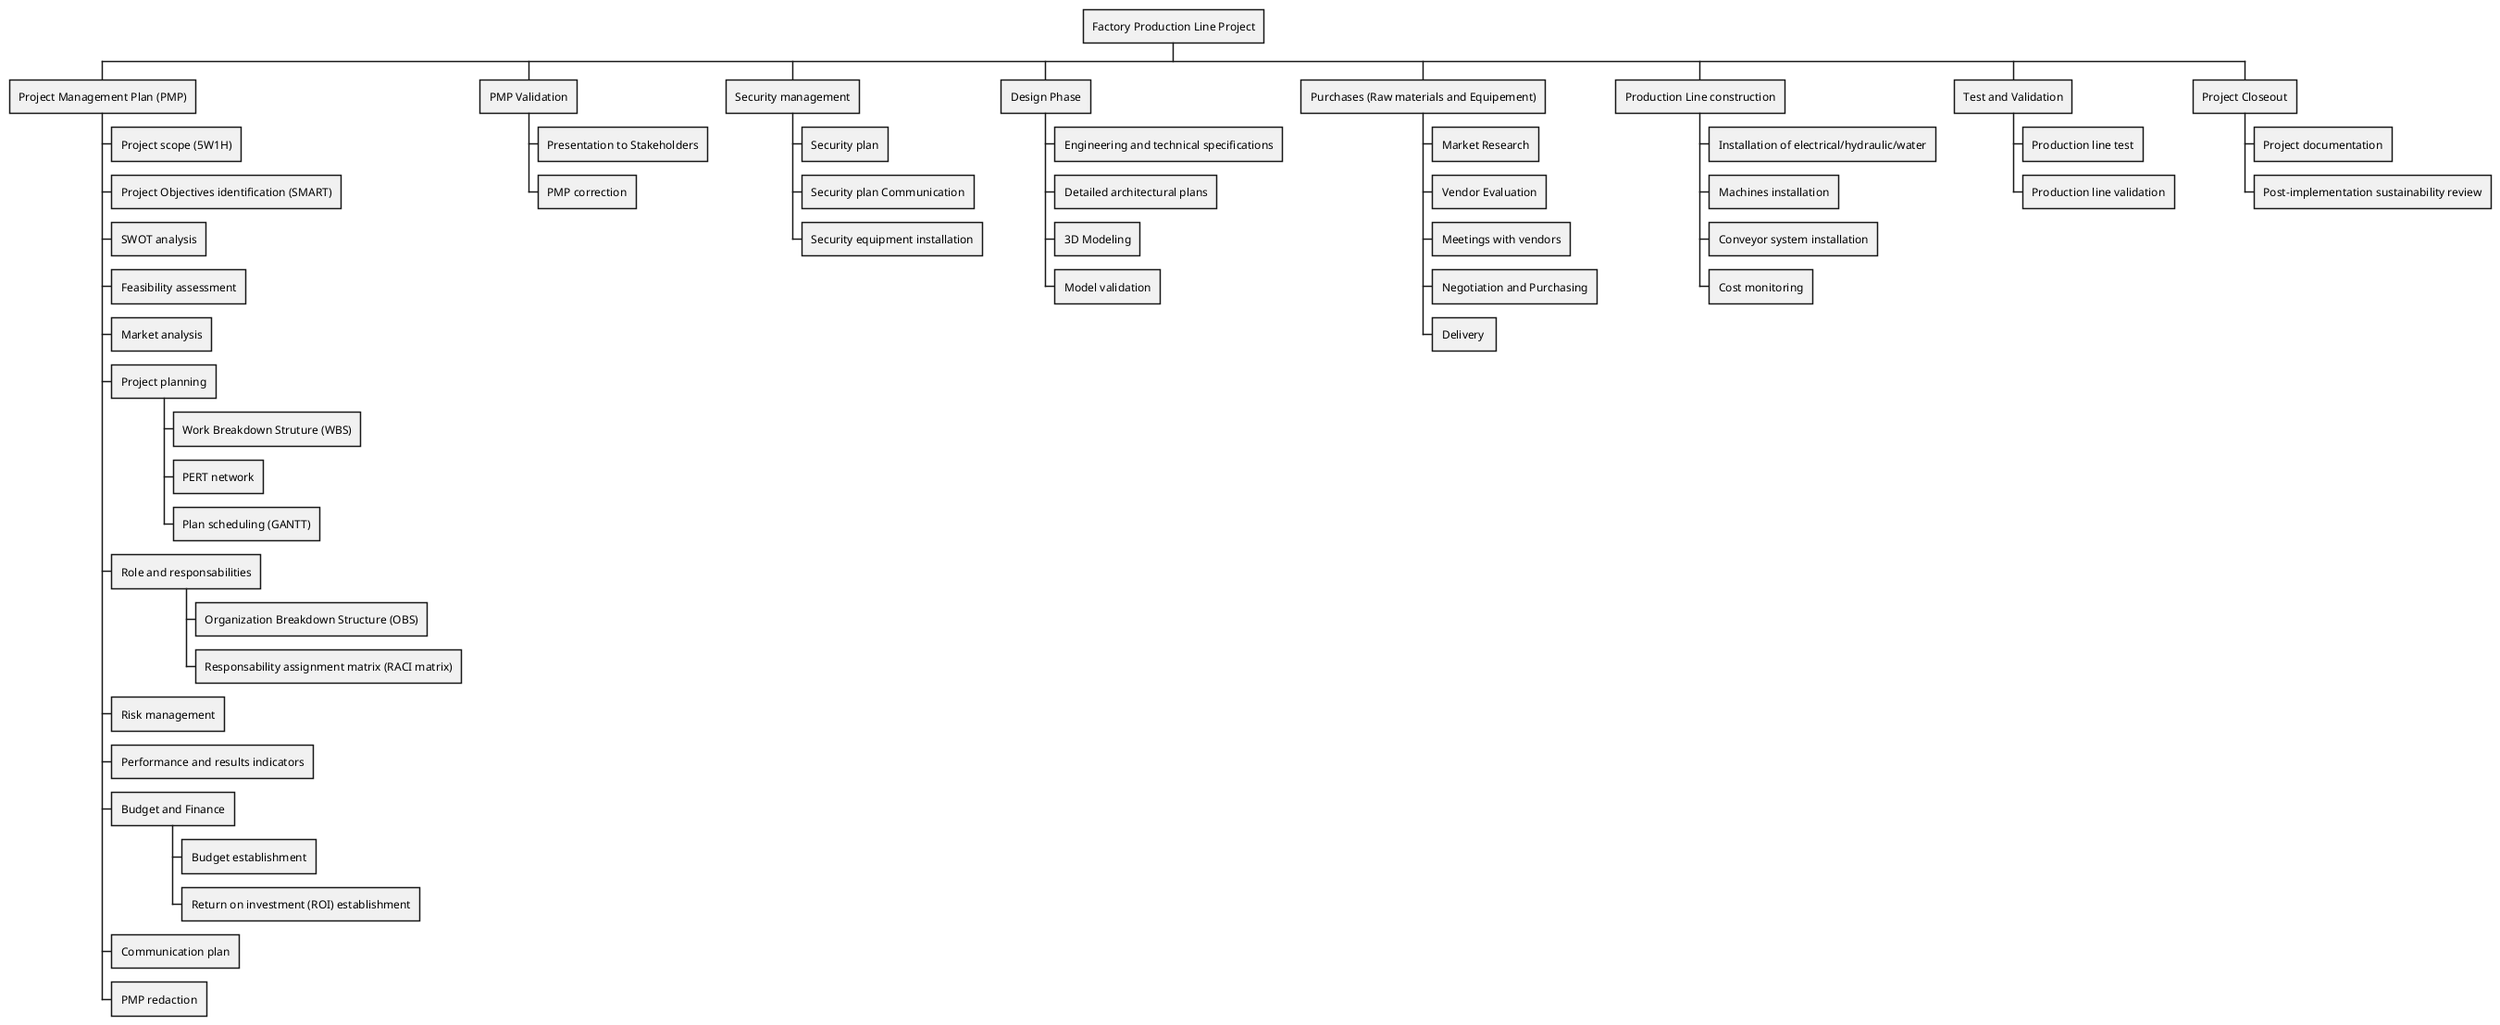 @startwbs wbs
* Factory Production Line Project
** Project Management Plan (PMP)
*** Project scope (5W1H)
*** Project Objectives identification (SMART)
*** SWOT analysis
*** Feasibility assessment
*** Market analysis
*** Project planning
**** Work Breakdown Struture (WBS)
**** PERT network
**** Plan scheduling (GANTT)
*** Role and responsabilities
**** Organization Breakdown Structure (OBS)
**** Responsability assignment matrix (RACI matrix)
*** Risk management
*** Performance and results indicators
*** Budget and Finance
**** Budget establishment
**** Return on investment (ROI) establishment
*** Communication plan
*** PMP redaction

** PMP Validation
*** Presentation to Stakeholders
*** PMP correction

** Security management
*** Security plan
*** Security plan Communication
*** Security equipment installation

** Design Phase
*** Engineering and technical specifications
*** Detailed architectural plans
*** 3D Modeling
*** Model validation

** Purchases (Raw materials and Equipement)
*** Market Research
*** Vendor Evaluation
*** Meetings with vendors
*** Negotiation and Purchasing
*** Delivery 

** Production Line construction
*** Installation of electrical/hydraulic/water
*** Machines installation
*** Conveyor system installation
*** Cost monitoring

** Test and Validation
*** Production line test
*** Production line validation

** Project Closeout
*** Project documentation
*** Post-implementation sustainability review

' ** Operations and Maintenance
' *** Development of operation manuals
' *** Establishment of maintenance schedules
' *** Training of personnel dedicated to maintenance
' *** Continuous improvement programs for sustainability practices
@endwbs